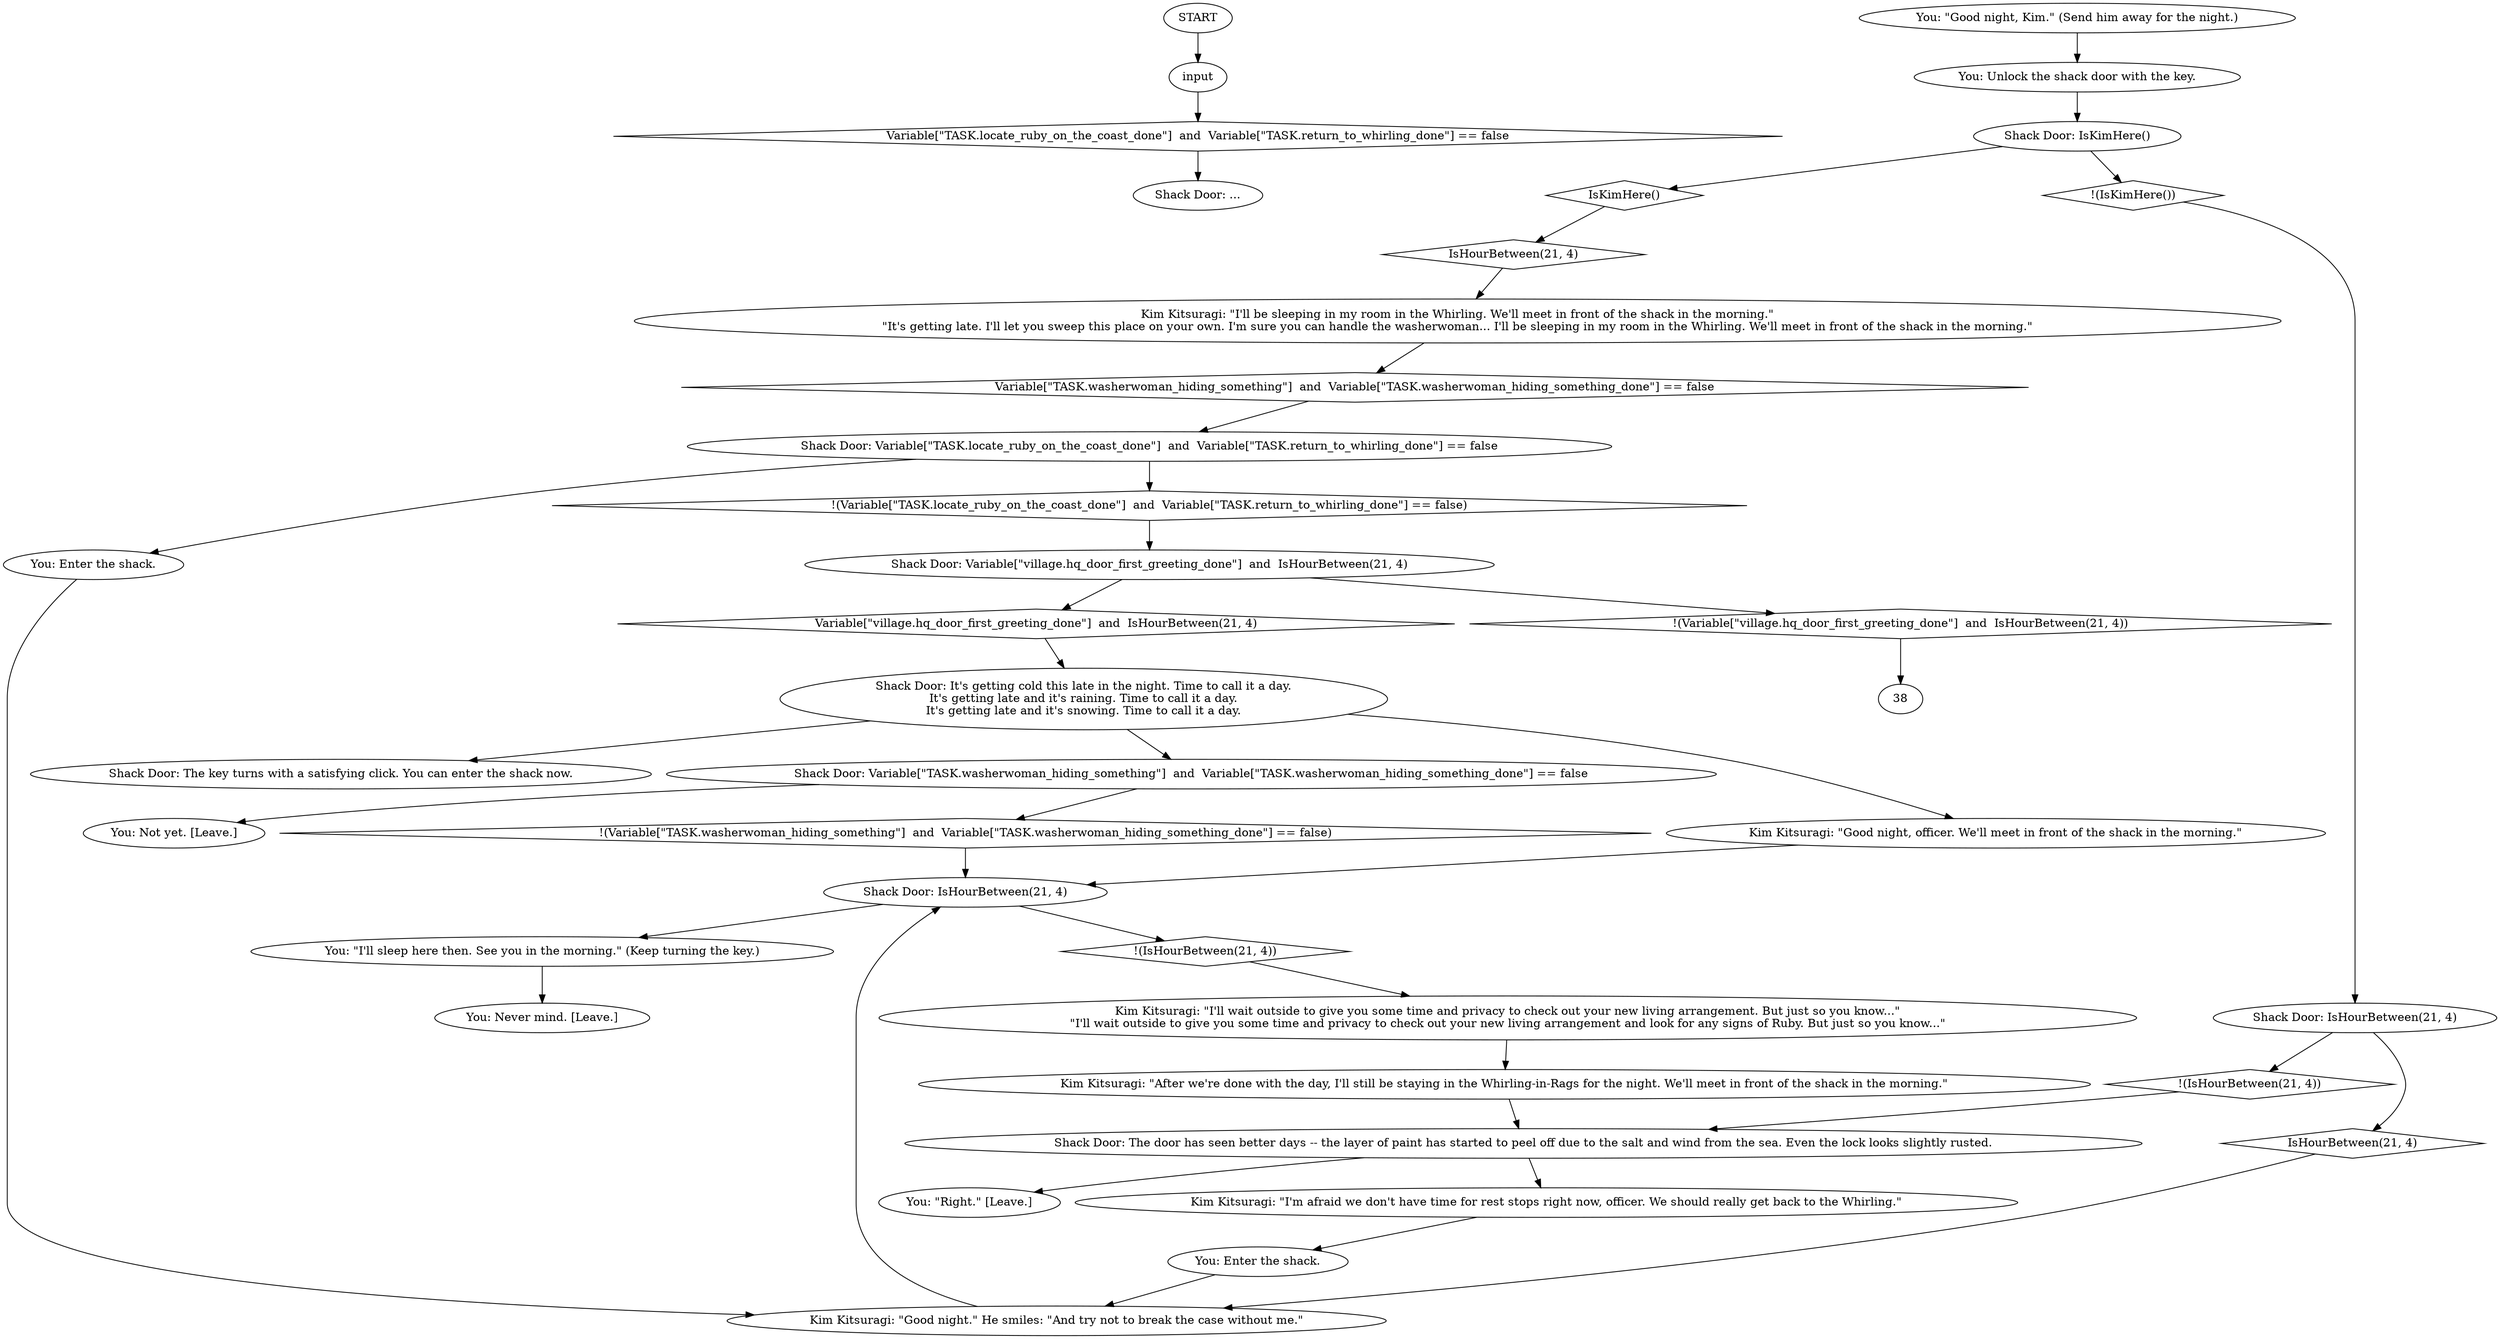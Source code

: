 # VILLAGE / SHACK DOOR
# The shack door dialogue, if you have gained access to the shack where you can sleep. It's locked until you get it from the Washerwoman.
# ==================================================
digraph G {
	  0 [label="START"];
	  1 [label="input"];
	  2 [label="Shack Door: Variable[\"village.hq_door_first_greeting_done\"]  and  IsHourBetween(21, 4)"];
	  3 [label="Variable[\"village.hq_door_first_greeting_done\"]  and  IsHourBetween(21, 4)", shape=diamond];
	  4 [label="!(Variable[\"village.hq_door_first_greeting_done\"]  and  IsHourBetween(21, 4))", shape=diamond];
	  5 [label="Shack Door: It's getting cold this late in the night. Time to call it a day.\nIt's getting late and it's raining. Time to call it a day.\nIt's getting late and it's snowing. Time to call it a day."];
	  6 [label="Shack Door: IsKimHere()"];
	  7 [label="IsKimHere()", shape=diamond];
	  8 [label="!(IsKimHere())", shape=diamond];
	  9 [label="Kim Kitsuragi: \"I'll wait outside to give you some time and privacy to check out your new living arrangement. But just so you know...\"\n\"I'll wait outside to give you some time and privacy to check out your new living arrangement and look for any signs of Ruby. But just so you know...\""];
	  10 [label="Kim Kitsuragi: \"After we're done with the day, I'll still be staying in the Whirling-in-Rags for the night. We'll meet in front of the shack in the morning.\""];
	  11 [label="Kim Kitsuragi: \"I'll be sleeping in my room in the Whirling. We'll meet in front of the shack in the morning.\"\n\"It's getting late. I'll let you sweep this place on your own. I'm sure you can handle the washerwoman... I'll be sleeping in my room in the Whirling. We'll meet in front of the shack in the morning.\""];
	  12 [label="Shack Door: IsHourBetween(21, 4)"];
	  13 [label="IsHourBetween(21, 4)", shape=diamond];
	  14 [label="!(IsHourBetween(21, 4))", shape=diamond];
	  15 [label="You: \"Good night, Kim.\" (Send him away for the night.)"];
	  16 [label="Shack Door: Variable[\"TASK.washerwoman_hiding_something\"]  and  Variable[\"TASK.washerwoman_hiding_something_done\"] == false"];
	  17 [label="Variable[\"TASK.washerwoman_hiding_something\"]  and  Variable[\"TASK.washerwoman_hiding_something_done\"] == false", shape=diamond];
	  18 [label="!(Variable[\"TASK.washerwoman_hiding_something\"]  and  Variable[\"TASK.washerwoman_hiding_something_done\"] == false)", shape=diamond];
	  19 [label="You: Not yet. [Leave.]"];
	  20 [label="Kim Kitsuragi: \"Good night, officer. We'll meet in front of the shack in the morning.\""];
	  21 [label="You: Unlock the shack door with the key."];
	  22 [label="Kim Kitsuragi: \"I'm afraid we don't have time for rest stops right now, officer. We should really get back to the Whirling.\""];
	  23 [label="Shack Door: ..."];
	  24 [label="Kim Kitsuragi: \"Good night.\" He smiles: \"And try not to break the case without me.\""];
	  25 [label="You: Never mind. [Leave.]"];
	  26 [label="You: \"Right.\" [Leave.]"];
	  27 [label="You: Enter the shack."];
	  28 [label="Shack Door: IsHourBetween(21, 4)"];
	  29 [label="IsHourBetween(21, 4)", shape=diamond];
	  30 [label="!(IsHourBetween(21, 4))", shape=diamond];
	  31 [label="You: \"I'll sleep here then. See you in the morning.\" (Keep turning the key.)"];
	  32 [label="Shack Door: Variable[\"TASK.locate_ruby_on_the_coast_done\"]  and  Variable[\"TASK.return_to_whirling_done\"] == false"];
	  33 [label="Variable[\"TASK.locate_ruby_on_the_coast_done\"]  and  Variable[\"TASK.return_to_whirling_done\"] == false", shape=diamond];
	  34 [label="!(Variable[\"TASK.locate_ruby_on_the_coast_done\"]  and  Variable[\"TASK.return_to_whirling_done\"] == false)", shape=diamond];
	  35 [label="You: Enter the shack."];
	  36 [label="Shack Door: The key turns with a satisfying click. You can enter the shack now."];
	  37 [label="Shack Door: The door has seen better days -- the layer of paint has started to peel off due to the salt and wind from the sea. Even the lock looks slightly rusted."];
	  0 -> 1
	  1 -> 33
	  2 -> 3
	  2 -> 4
	  3 -> 5
	  4 -> 38
	  5 -> 16
	  5 -> 36
	  5 -> 20
	  6 -> 8
	  6 -> 7
	  7 -> 29
	  8 -> 12
	  9 -> 10
	  10 -> 37
	  11 -> 17
	  12 -> 13
	  12 -> 14
	  13 -> 24
	  14 -> 37
	  15 -> 21
	  16 -> 18
	  16 -> 19
	  17 -> 32
	  18 -> 28
	  20 -> 28
	  21 -> 6
	  22 -> 27
	  24 -> 28
	  27 -> 24
	  28 -> 30
	  28 -> 31
	  29 -> 11
	  30 -> 9
	  31 -> 25
	  32 -> 34
	  32 -> 35
	  33 -> 23
	  34 -> 2
	  35 -> 24
	  37 -> 26
	  37 -> 22
}

